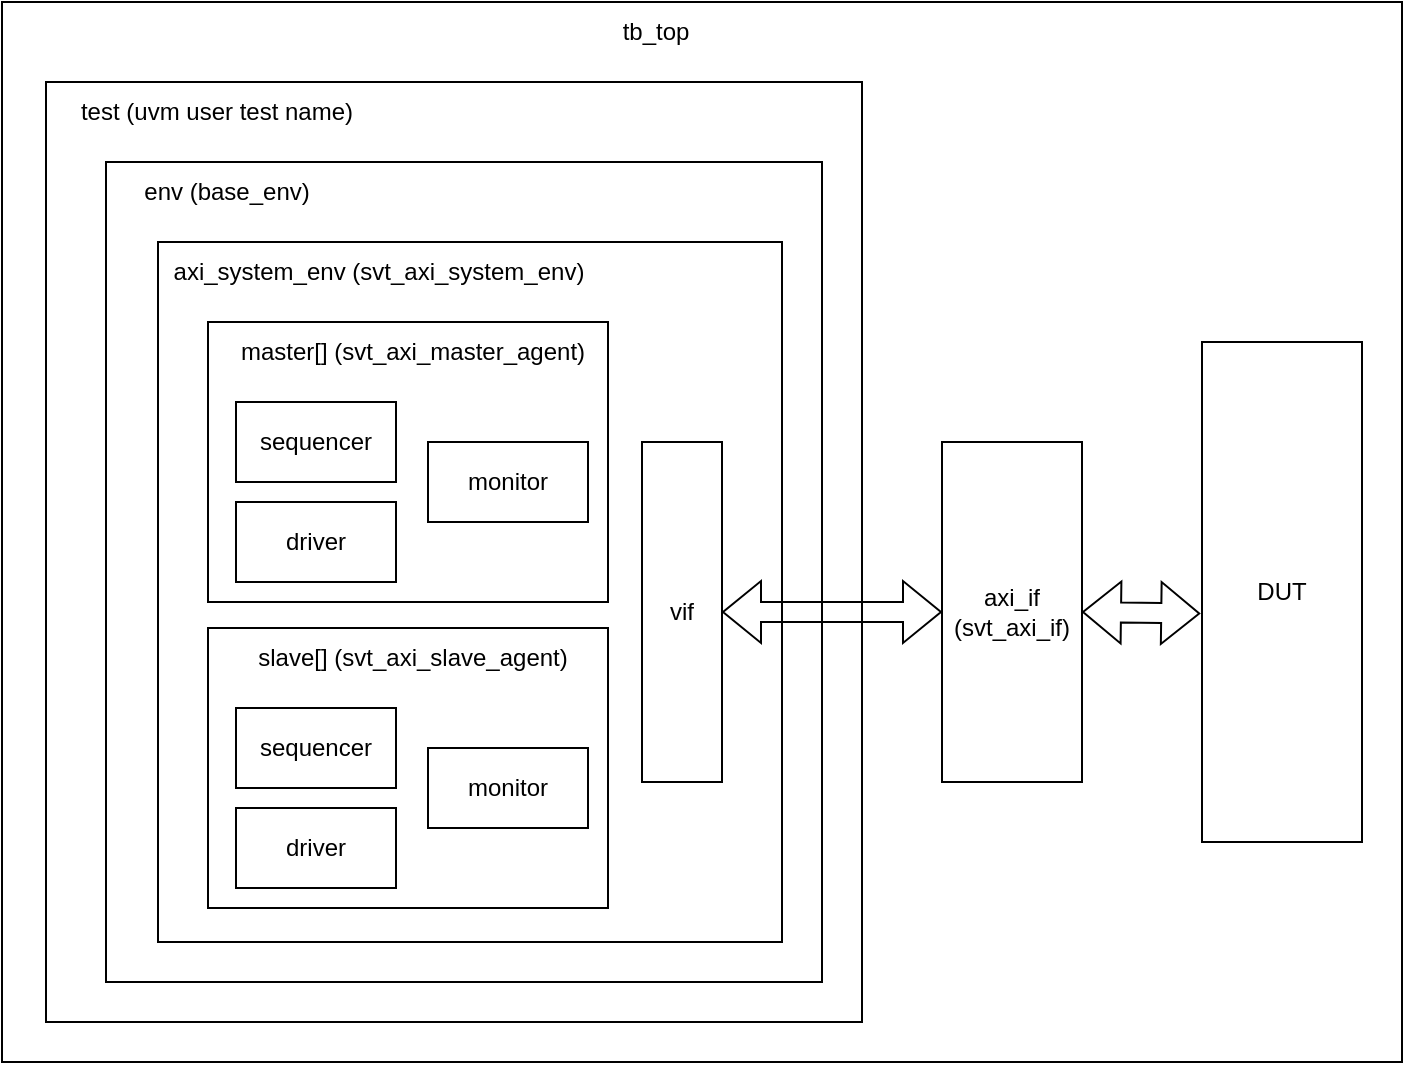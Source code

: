 <mxfile version="24.3.1" type="github">
  <diagram name="페이지-1" id="j0m4ZGj2uBs6hCEbyd8e">
    <mxGraphModel dx="1309" dy="819" grid="1" gridSize="10" guides="1" tooltips="1" connect="1" arrows="1" fold="1" page="1" pageScale="1" pageWidth="827" pageHeight="1169" background="#FFFFFF" math="0" shadow="0">
      <root>
        <mxCell id="0" />
        <mxCell id="1" parent="0" />
        <mxCell id="bGhYwZHVAM_phVAgwQyj-1" value="" style="rounded=0;whiteSpace=wrap;html=1;" parent="1" vertex="1">
          <mxGeometry width="700" height="530" as="geometry" />
        </mxCell>
        <mxCell id="bGhYwZHVAM_phVAgwQyj-2" value="tb_top" style="text;html=1;align=center;verticalAlign=middle;whiteSpace=wrap;rounded=0;" parent="1" vertex="1">
          <mxGeometry x="272" width="110" height="30" as="geometry" />
        </mxCell>
        <mxCell id="bGhYwZHVAM_phVAgwQyj-3" value="DUT" style="rounded=0;whiteSpace=wrap;html=1;" parent="1" vertex="1">
          <mxGeometry x="600" y="170" width="80" height="250" as="geometry" />
        </mxCell>
        <mxCell id="bGhYwZHVAM_phVAgwQyj-8" value="" style="rounded=0;whiteSpace=wrap;html=1;" parent="1" vertex="1">
          <mxGeometry x="22" y="40" width="408" height="470" as="geometry" />
        </mxCell>
        <mxCell id="bGhYwZHVAM_phVAgwQyj-10" value="test (uvm user test name)" style="text;html=1;align=center;verticalAlign=middle;whiteSpace=wrap;rounded=0;" parent="1" vertex="1">
          <mxGeometry x="22" y="40" width="171" height="30" as="geometry" />
        </mxCell>
        <mxCell id="bGhYwZHVAM_phVAgwQyj-11" value="" style="rounded=0;whiteSpace=wrap;html=1;" parent="1" vertex="1">
          <mxGeometry x="52" y="80" width="358" height="410" as="geometry" />
        </mxCell>
        <mxCell id="bGhYwZHVAM_phVAgwQyj-9" value="env (base_env)" style="text;html=1;align=center;verticalAlign=middle;whiteSpace=wrap;rounded=0;" parent="1" vertex="1">
          <mxGeometry x="52" y="80" width="121" height="30" as="geometry" />
        </mxCell>
        <mxCell id="bGhYwZHVAM_phVAgwQyj-13" value="" style="rounded=0;whiteSpace=wrap;html=1;" parent="1" vertex="1">
          <mxGeometry x="78" y="120" width="312" height="350" as="geometry" />
        </mxCell>
        <mxCell id="bGhYwZHVAM_phVAgwQyj-14" value="axi_system_env (svt_axi_system_env)" style="text;html=1;align=center;verticalAlign=middle;whiteSpace=wrap;rounded=0;" parent="1" vertex="1">
          <mxGeometry x="78" y="120" width="221" height="30" as="geometry" />
        </mxCell>
        <mxCell id="bGhYwZHVAM_phVAgwQyj-15" value="" style="shape=flexArrow;endArrow=classic;startArrow=classic;html=1;rounded=0;endSize=6;strokeWidth=1;entryX=0;entryY=0.5;entryDx=0;entryDy=0;exitX=1;exitY=0.5;exitDx=0;exitDy=0;" parent="1" edge="1" target="bGhYwZHVAM_phVAgwQyj-22" source="bGhYwZHVAM_phVAgwQyj-24">
          <mxGeometry width="100" height="100" relative="1" as="geometry">
            <mxPoint x="399" y="370" as="sourcePoint" />
            <mxPoint x="499" y="370" as="targetPoint" />
          </mxGeometry>
        </mxCell>
        <mxCell id="bGhYwZHVAM_phVAgwQyj-16" value="" style="rounded=0;whiteSpace=wrap;html=1;" parent="1" vertex="1">
          <mxGeometry x="103" y="160" width="200" height="140" as="geometry" />
        </mxCell>
        <mxCell id="bGhYwZHVAM_phVAgwQyj-22" value="axi_if (svt_axi_if)" style="rounded=0;whiteSpace=wrap;html=1;" parent="1" vertex="1">
          <mxGeometry x="470" y="220" width="70" height="170" as="geometry" />
        </mxCell>
        <mxCell id="u0eFVRcWSBEoU88223CK-1" value="" style="shape=flexArrow;endArrow=classic;startArrow=classic;html=1;rounded=0;endSize=6;strokeWidth=1;exitX=1;exitY=0.5;exitDx=0;exitDy=0;entryX=-0.011;entryY=0.543;entryDx=0;entryDy=0;entryPerimeter=0;" edge="1" parent="1" source="bGhYwZHVAM_phVAgwQyj-22" target="bGhYwZHVAM_phVAgwQyj-3">
          <mxGeometry width="100" height="100" relative="1" as="geometry">
            <mxPoint x="579" y="370" as="sourcePoint" />
            <mxPoint x="649" y="370" as="targetPoint" />
          </mxGeometry>
        </mxCell>
        <mxCell id="bGhYwZHVAM_phVAgwQyj-24" value="vif" style="rounded=0;whiteSpace=wrap;html=1;" parent="1" vertex="1">
          <mxGeometry x="320" y="220" width="40" height="170" as="geometry" />
        </mxCell>
        <mxCell id="u0eFVRcWSBEoU88223CK-4" value="master[] (svt_axi_master_agent)" style="text;html=1;align=center;verticalAlign=middle;whiteSpace=wrap;rounded=0;" vertex="1" parent="1">
          <mxGeometry x="117" y="160" width="177" height="30" as="geometry" />
        </mxCell>
        <mxCell id="u0eFVRcWSBEoU88223CK-6" value="sequencer" style="rounded=0;whiteSpace=wrap;html=1;" vertex="1" parent="1">
          <mxGeometry x="117" y="200" width="80" height="40" as="geometry" />
        </mxCell>
        <mxCell id="u0eFVRcWSBEoU88223CK-7" value="driver" style="rounded=0;whiteSpace=wrap;html=1;" vertex="1" parent="1">
          <mxGeometry x="117" y="250" width="80" height="40" as="geometry" />
        </mxCell>
        <mxCell id="u0eFVRcWSBEoU88223CK-8" value="monitor" style="rounded=0;whiteSpace=wrap;html=1;" vertex="1" parent="1">
          <mxGeometry x="213" y="220" width="80" height="40" as="geometry" />
        </mxCell>
        <mxCell id="u0eFVRcWSBEoU88223CK-10" value="" style="rounded=0;whiteSpace=wrap;html=1;" vertex="1" parent="1">
          <mxGeometry x="103" y="313" width="200" height="140" as="geometry" />
        </mxCell>
        <mxCell id="u0eFVRcWSBEoU88223CK-11" value="slave[] (svt_axi_slave_agent)" style="text;html=1;align=center;verticalAlign=middle;whiteSpace=wrap;rounded=0;" vertex="1" parent="1">
          <mxGeometry x="117" y="313" width="177" height="30" as="geometry" />
        </mxCell>
        <mxCell id="u0eFVRcWSBEoU88223CK-12" value="sequencer" style="rounded=0;whiteSpace=wrap;html=1;" vertex="1" parent="1">
          <mxGeometry x="117" y="353" width="80" height="40" as="geometry" />
        </mxCell>
        <mxCell id="u0eFVRcWSBEoU88223CK-13" value="driver" style="rounded=0;whiteSpace=wrap;html=1;" vertex="1" parent="1">
          <mxGeometry x="117" y="403" width="80" height="40" as="geometry" />
        </mxCell>
        <mxCell id="u0eFVRcWSBEoU88223CK-14" value="monitor" style="rounded=0;whiteSpace=wrap;html=1;" vertex="1" parent="1">
          <mxGeometry x="213" y="373" width="80" height="40" as="geometry" />
        </mxCell>
      </root>
    </mxGraphModel>
  </diagram>
</mxfile>
